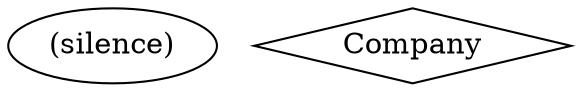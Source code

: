 digraph thread_4 {
rule_11[label="(silence)",color=black,URL="Index.html?perform=RuleSubView&sub_rule=11"];
enter [shape=box,label="Company",URL="Index.html?perform=ClassSubView&sub_class=5",shape=diamond];
}
